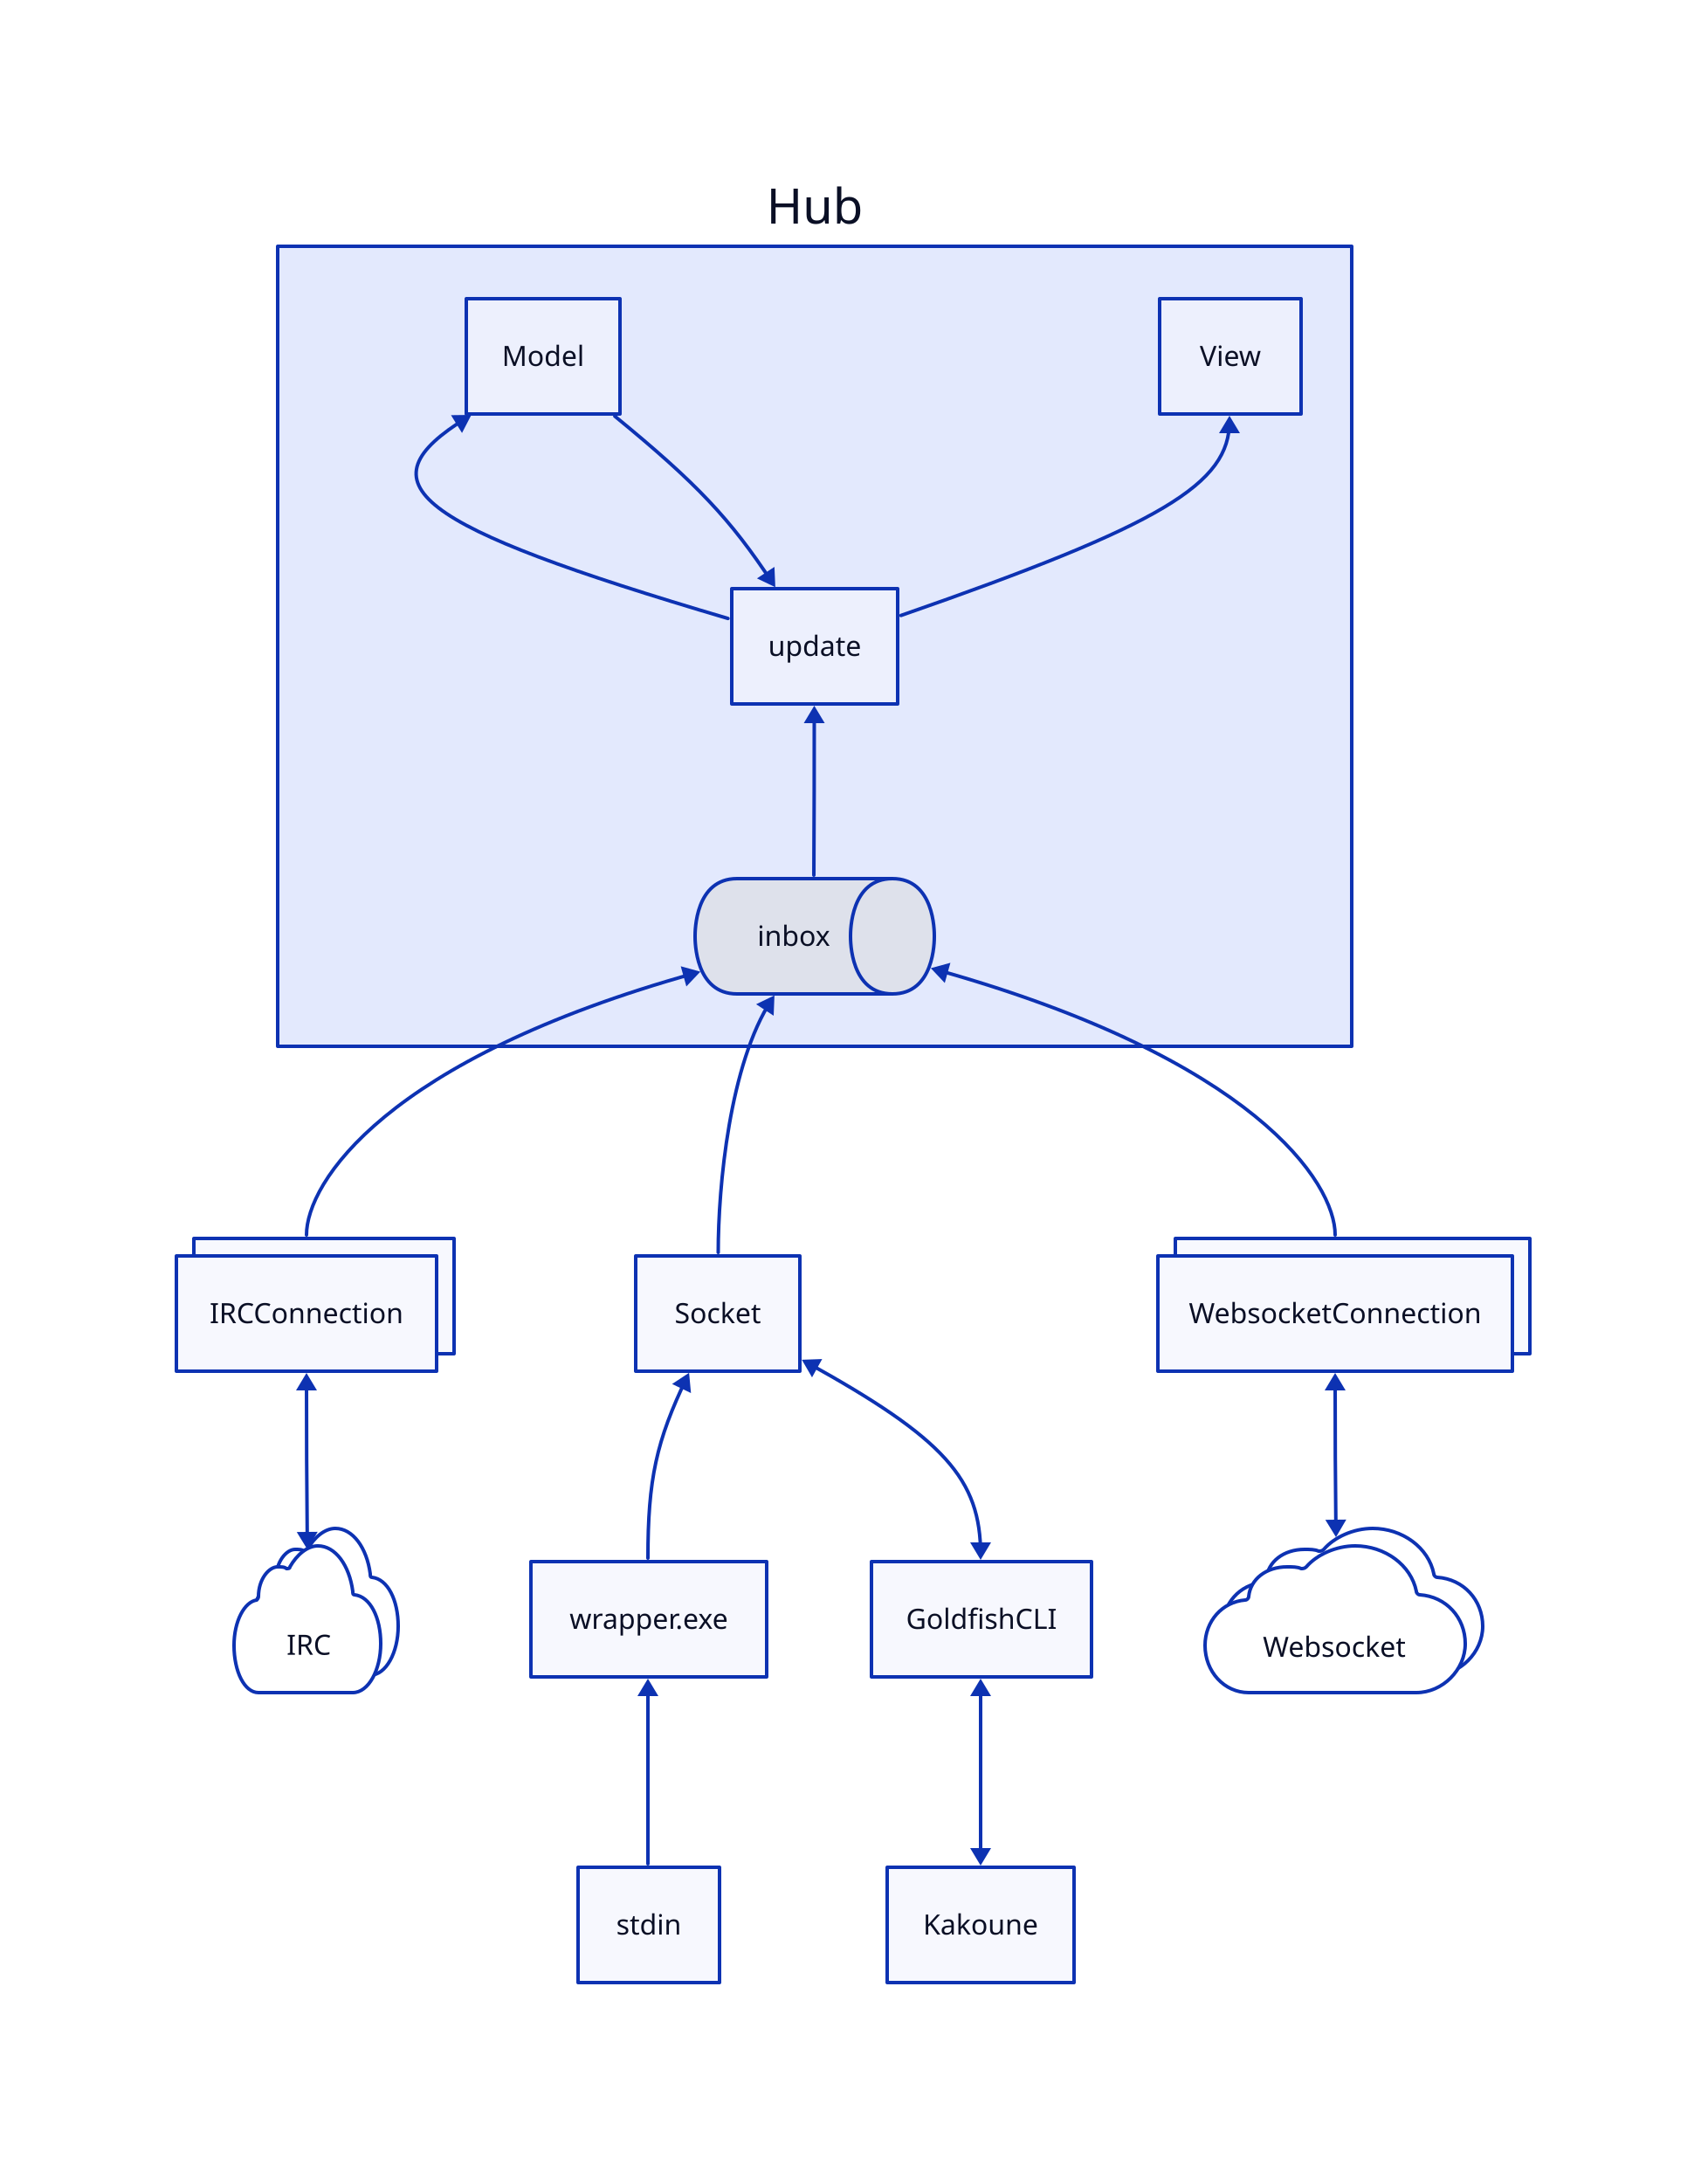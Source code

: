 direction: up

IRC.shape: cloud
IRC.style.multiple: true
Websocket.shape: cloud
Websocket.style.multiple: true
IRCConnection.style.multiple: true
WebsocketConnection.style.multiple: true
Hub.inbox.shape: queue

IRC <> IRCConnection
Websocket <> WebsocketConnection
IRCConnection -> Hub.inbox
Socket -> Hub.inbox
WebsocketConnection -> Hub.inbox
Hub.inbox -> Hub.update
Hub.Model -> Hub.update -> Hub.Model
Hub.update -> Hub.View
stdin -> "wrapper.exe" -> Socket

Kakoune <> GoldfishCLI <> Socket
